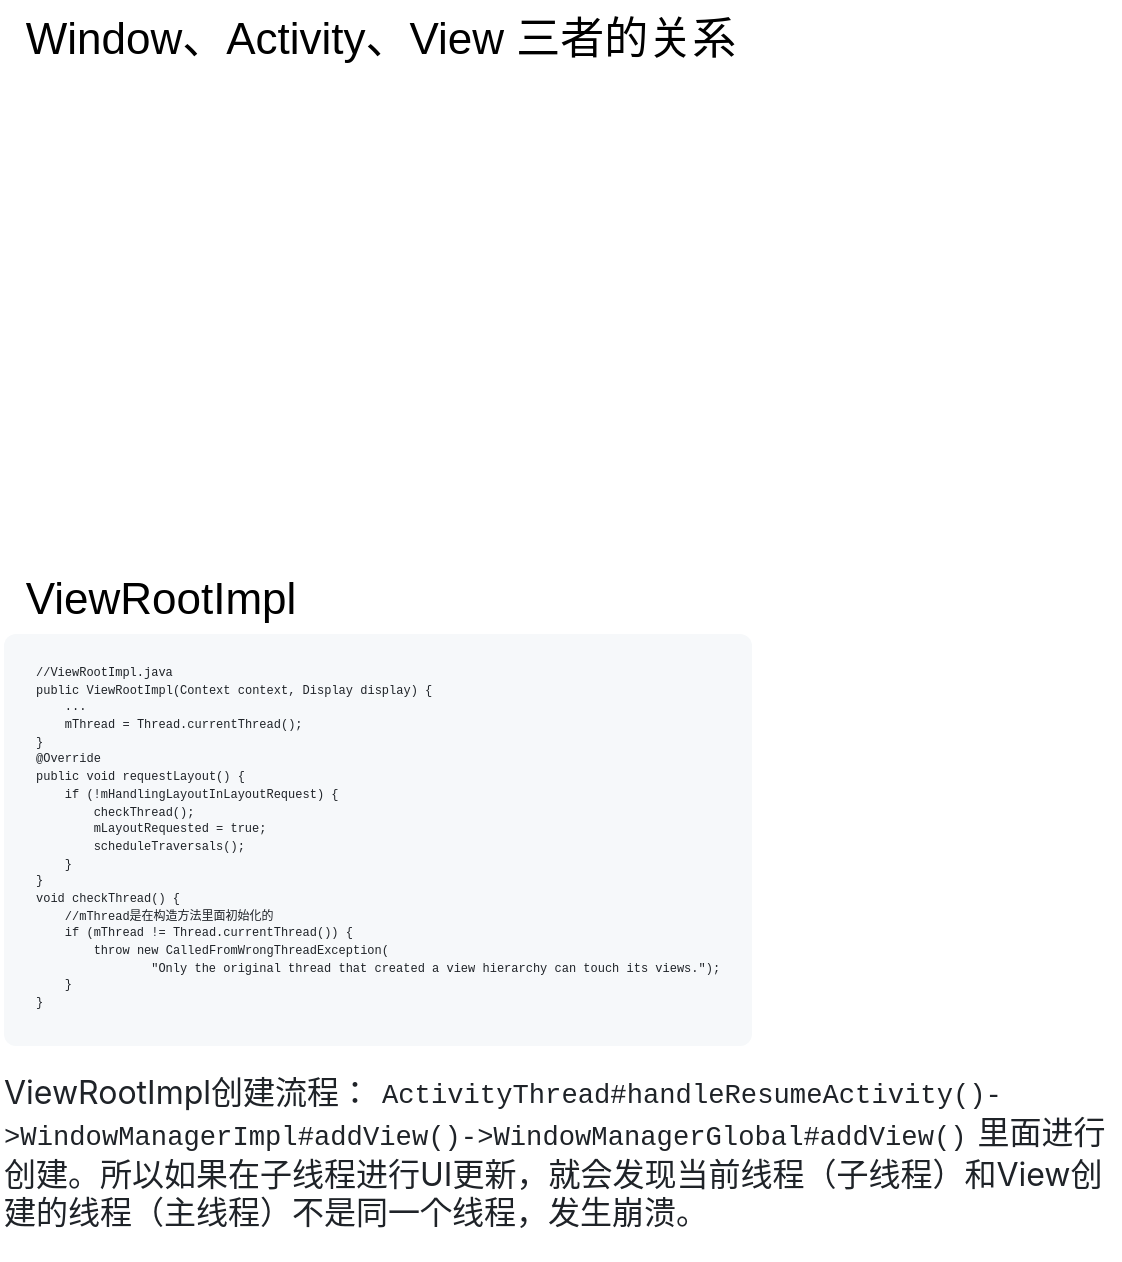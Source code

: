 <mxfile version="24.1.0" type="device">
  <diagram name="第 1 页" id="5Zr6SELExDYOAz1aSCMT">
    <mxGraphModel dx="954" dy="727" grid="1" gridSize="10" guides="1" tooltips="1" connect="1" arrows="1" fold="1" page="1" pageScale="1" pageWidth="827" pageHeight="1169" math="0" shadow="0">
      <root>
        <mxCell id="0" />
        <mxCell id="1" parent="0" />
        <mxCell id="MaTj0o2Hq8-18wUdmabe-1" value="&lt;span style=&quot;color: rgb(31, 35, 40); font-family: -apple-system, &amp;quot;system-ui&amp;quot;, &amp;quot;Segoe UI&amp;quot;, &amp;quot;Noto Sans&amp;quot;, Helvetica, Arial, sans-serif, &amp;quot;Apple Color Emoji&amp;quot;, &amp;quot;Segoe UI Emoji&amp;quot;; font-size: 16px; font-style: normal; font-variant-ligatures: normal; font-variant-caps: normal; font-weight: 400; letter-spacing: normal; orphans: 2; text-align: start; text-indent: 0px; text-transform: none; widows: 2; word-spacing: 0px; -webkit-text-stroke-width: 0px; white-space: normal; background-color: rgb(255, 255, 255); text-decoration-thickness: initial; text-decoration-style: initial; text-decoration-color: initial; display: inline !important; float: none;&quot;&gt;ViewRootImpl创建流程：&lt;/span&gt;&lt;code style=&quot;box-sizing: border-box; font-family: var(--fontStack-monospace, ui-monospace, SFMono-Regular, SF Mono, Menlo, Consolas, Liberation Mono, monospace); font-size: 13.6px; padding: 0.2em 0.4em; margin: 0px; white-space: break-spaces; background-color: var(--bgColor-neutral-muted, var(--color-neutral-muted)); border-radius: 6px; color: rgb(31, 35, 40); font-style: normal; font-variant-ligatures: normal; font-variant-caps: normal; font-weight: 400; letter-spacing: normal; orphans: 2; text-align: start; text-indent: 0px; text-transform: none; widows: 2; word-spacing: 0px; -webkit-text-stroke-width: 0px; text-decoration-thickness: initial; text-decoration-style: initial; text-decoration-color: initial;&quot;&gt;ActivityThread#handleResumeActivity()-&amp;gt;WindowManagerImpl#addView()-&amp;gt;WindowManagerGlobal#addView()&lt;/code&gt;&lt;span style=&quot;color: rgb(31, 35, 40); font-family: -apple-system, &amp;quot;system-ui&amp;quot;, &amp;quot;Segoe UI&amp;quot;, &amp;quot;Noto Sans&amp;quot;, Helvetica, Arial, sans-serif, &amp;quot;Apple Color Emoji&amp;quot;, &amp;quot;Segoe UI Emoji&amp;quot;; font-size: 16px; font-style: normal; font-variant-ligatures: normal; font-variant-caps: normal; font-weight: 400; letter-spacing: normal; orphans: 2; text-align: start; text-indent: 0px; text-transform: none; widows: 2; word-spacing: 0px; -webkit-text-stroke-width: 0px; white-space: normal; background-color: rgb(255, 255, 255); text-decoration-thickness: initial; text-decoration-style: initial; text-decoration-color: initial; display: inline !important; float: none;&quot;&gt;里面进行创建。所以如果在子线程进行UI更新，就会发现当前线程（子线程）和View创建的线程（主线程）不是同一个线程，发生崩溃。&lt;/span&gt;" style="text;whiteSpace=wrap;html=1;" parent="1" vertex="1">
          <mxGeometry x="80" y="540" width="560" height="100" as="geometry" />
        </mxCell>
        <mxCell id="MaTj0o2Hq8-18wUdmabe-2" value="ViewRootImpl" style="text;html=1;align=center;verticalAlign=middle;resizable=0;points=[];autosize=1;strokeColor=none;fillColor=none;fontSize=22;" parent="1" vertex="1">
          <mxGeometry x="80" y="290" width="160" height="40" as="geometry" />
        </mxCell>
        <mxCell id="MaTj0o2Hq8-18wUdmabe-3" value="Window、Activity、View 三者的关系" style="text;html=1;align=center;verticalAlign=middle;resizable=0;points=[];autosize=1;strokeColor=none;fillColor=none;fontSize=22;" parent="1" vertex="1">
          <mxGeometry x="80" y="10" width="380" height="40" as="geometry" />
        </mxCell>
        <UserObject label="&lt;pre style=&quot;box-sizing: border-box; font-family: var(--fontStack-monospace, ui-monospace, SFMono-Regular, SF Mono, Menlo, Consolas, Liberation Mono, monospace); font-size: 6px; margin-top: 0px; margin-bottom: 0px; overflow-wrap: normal; padding: 16px; overflow: auto; line-height: 1.45; color: rgb(31, 35, 40); background-color: rgb(246, 248, 250); border-radius: 6px; word-break: normal; min-height: 52px; font-style: normal; font-variant-ligatures: normal; font-variant-caps: normal; font-weight: 400; letter-spacing: normal; orphans: 2; text-align: start; text-indent: 0px; text-transform: none; widows: 2; word-spacing: 0px; -webkit-text-stroke-width: 0px; text-decoration-thickness: initial; text-decoration-style: initial; text-decoration-color: initial;&quot;&gt;&lt;span style=&quot;box-sizing: border-box; color: var(--color-prettylights-syntax-comment); font-size: 6px;&quot; class=&quot;pl-c&quot;&gt;//ViewRootImpl.java&lt;/span&gt;&#xa;&lt;span style=&quot;box-sizing: border-box; color: var(--color-prettylights-syntax-keyword); font-size: 6px;&quot; class=&quot;pl-k&quot;&gt;public&lt;/span&gt; &lt;span style=&quot;box-sizing: border-box; font-size: 6px;&quot; class=&quot;pl-s1&quot;&gt;ViewRootImpl&lt;/span&gt;(&lt;span style=&quot;box-sizing: border-box; color: var(--color-prettylights-syntax-storage-modifier-import); font-size: 6px;&quot; class=&quot;pl-smi&quot;&gt;Context&lt;/span&gt; &lt;span style=&quot;box-sizing: border-box; font-size: 6px;&quot; class=&quot;pl-s1&quot;&gt;context&lt;/span&gt;, &lt;span style=&quot;box-sizing: border-box; color: var(--color-prettylights-syntax-storage-modifier-import); font-size: 6px;&quot; class=&quot;pl-smi&quot;&gt;Display&lt;/span&gt; &lt;span style=&quot;box-sizing: border-box; font-size: 6px;&quot; class=&quot;pl-s1&quot;&gt;display&lt;/span&gt;) {&#xa;    ...&#xa;    &lt;span style=&quot;box-sizing: border-box; font-size: 6px;&quot; class=&quot;pl-s1&quot;&gt;mThread&lt;/span&gt; = &lt;span style=&quot;box-sizing: border-box; color: var(--color-prettylights-syntax-storage-modifier-import); font-size: 6px;&quot; class=&quot;pl-smi&quot;&gt;Thread&lt;/span&gt;.&lt;span style=&quot;box-sizing: border-box; color: var(--color-prettylights-syntax-entity); font-size: 6px;&quot; class=&quot;pl-en&quot;&gt;currentThread&lt;/span&gt;();&#xa;}&#xa;&lt;span style=&quot;box-sizing: border-box; color: var(--color-prettylights-syntax-constant); font-size: 6px;&quot; class=&quot;pl-c1&quot;&gt;@&lt;/span&gt;&lt;span style=&quot;box-sizing: border-box; color: var(--color-prettylights-syntax-constant); font-size: 6px;&quot; class=&quot;pl-c1&quot;&gt;Override&lt;/span&gt;&#xa;&lt;span style=&quot;box-sizing: border-box; color: var(--color-prettylights-syntax-keyword); font-size: 6px;&quot; class=&quot;pl-k&quot;&gt;public&lt;/span&gt; &lt;span style=&quot;box-sizing: border-box; color: var(--color-prettylights-syntax-storage-modifier-import); font-size: 6px;&quot; class=&quot;pl-smi&quot;&gt;void&lt;/span&gt; &lt;span style=&quot;box-sizing: border-box; font-size: 6px;&quot; class=&quot;pl-s1&quot;&gt;requestLayout&lt;/span&gt;() {&#xa;    &lt;span style=&quot;box-sizing: border-box; color: var(--color-prettylights-syntax-keyword); font-size: 6px;&quot; class=&quot;pl-k&quot;&gt;if&lt;/span&gt; (!&lt;span style=&quot;box-sizing: border-box; font-size: 6px;&quot; class=&quot;pl-s1&quot;&gt;mHandlingLayoutInLayoutRequest&lt;/span&gt;) {&#xa;        &lt;span style=&quot;box-sizing: border-box; color: var(--color-prettylights-syntax-entity); font-size: 6px;&quot; class=&quot;pl-en&quot;&gt;checkThread&lt;/span&gt;();&#xa;        &lt;span style=&quot;box-sizing: border-box; font-size: 6px;&quot; class=&quot;pl-s1&quot;&gt;mLayoutRequested&lt;/span&gt; = &lt;span style=&quot;box-sizing: border-box; color: var(--color-prettylights-syntax-constant); font-size: 6px;&quot; class=&quot;pl-c1&quot;&gt;true&lt;/span&gt;;&#xa;        &lt;span style=&quot;box-sizing: border-box; color: var(--color-prettylights-syntax-entity); font-size: 6px;&quot; class=&quot;pl-en&quot;&gt;scheduleTraversals&lt;/span&gt;();&#xa;    }&#xa;}&#xa;&lt;span style=&quot;box-sizing: border-box; color: var(--color-prettylights-syntax-storage-modifier-import); font-size: 6px;&quot; class=&quot;pl-smi&quot;&gt;void&lt;/span&gt; &lt;span style=&quot;box-sizing: border-box; font-size: 6px;&quot; class=&quot;pl-s1&quot;&gt;checkThread&lt;/span&gt;() {&#xa;    &lt;span style=&quot;box-sizing: border-box; color: var(--color-prettylights-syntax-comment); font-size: 6px;&quot; class=&quot;pl-c&quot;&gt;//mThread是在构造方法里面初始化的&lt;/span&gt;&#xa;    &lt;span style=&quot;box-sizing: border-box; color: var(--color-prettylights-syntax-keyword); font-size: 6px;&quot; class=&quot;pl-k&quot;&gt;if&lt;/span&gt; (&lt;span style=&quot;box-sizing: border-box; font-size: 6px;&quot; class=&quot;pl-s1&quot;&gt;mThread&lt;/span&gt; != &lt;span style=&quot;box-sizing: border-box; color: var(--color-prettylights-syntax-storage-modifier-import); font-size: 6px;&quot; class=&quot;pl-smi&quot;&gt;Thread&lt;/span&gt;.&lt;span style=&quot;box-sizing: border-box; color: var(--color-prettylights-syntax-entity); font-size: 6px;&quot; class=&quot;pl-en&quot;&gt;currentThread&lt;/span&gt;()) {&#xa;        &lt;span style=&quot;box-sizing: border-box; color: var(--color-prettylights-syntax-keyword); font-size: 6px;&quot; class=&quot;pl-k&quot;&gt;throw&lt;/span&gt; &lt;span style=&quot;box-sizing: border-box; color: var(--color-prettylights-syntax-keyword); font-size: 6px;&quot; class=&quot;pl-k&quot;&gt;new&lt;/span&gt; &lt;span style=&quot;box-sizing: border-box; color: var(--color-prettylights-syntax-storage-modifier-import); font-size: 6px;&quot; class=&quot;pl-smi&quot;&gt;CalledFromWrongThreadException&lt;/span&gt;(&#xa;                &lt;span style=&quot;box-sizing: border-box; color: var(--color-prettylights-syntax-string); font-size: 6px;&quot; class=&quot;pl-s&quot;&gt;&quot;Only the original thread that created a view hierarchy can touch its views.&quot;&lt;/span&gt;);&#xa;    }&#xa;}&lt;/pre&gt;" link="&lt;pre style=&quot;box-sizing: border-box; font-family: var(--fontStack-monospace, ui-monospace, SFMono-Regular, SF Mono, Menlo, Consolas, Liberation Mono, monospace); font-size: 13.6px; margin-top: 0px; margin-bottom: 0px; overflow-wrap: normal; padding: 16px; overflow: auto; line-height: 1.45; color: rgb(31, 35, 40); background-color: rgb(246, 248, 250); border-radius: 6px; word-break: normal; min-height: 52px; font-style: normal; font-variant-ligatures: normal; font-variant-caps: normal; font-weight: 400; letter-spacing: normal; orphans: 2; text-align: start; text-indent: 0px; text-transform: none; widows: 2; word-spacing: 0px; -webkit-text-stroke-width: 0px; text-decoration-thickness: initial; text-decoration-style: initial; text-decoration-color: initial;&quot;&gt;&lt;span class=&quot;pl-c&quot; style=&quot;box-sizing: border-box; color: var(--color-prettylights-syntax-comment);&quot;&gt;//ViewRootImpl.java&lt;/span&gt;&#xa;&lt;span class=&quot;pl-k&quot; style=&quot;box-sizing: border-box; color: var(--color-prettylights-syntax-keyword);&quot;&gt;public&lt;/span&gt; &lt;span class=&quot;pl-s1&quot; style=&quot;box-sizing: border-box;&quot;&gt;ViewRootImpl&lt;/span&gt;(&lt;span class=&quot;pl-smi&quot; style=&quot;box-sizing: border-box; color: var(--color-prettylights-syntax-storage-modifier-import);&quot;&gt;Context&lt;/span&gt; &lt;span class=&quot;pl-s1&quot; style=&quot;box-sizing: border-box;&quot;&gt;context&lt;/span&gt;, &lt;span class=&quot;pl-smi&quot; style=&quot;box-sizing: border-box; color: var(--color-prettylights-syntax-storage-modifier-import);&quot;&gt;Display&lt;/span&gt; &lt;span class=&quot;pl-s1&quot; style=&quot;box-sizing: border-box;&quot;&gt;display&lt;/span&gt;) {&#xa;    ...&#xa;    &lt;span class=&quot;pl-s1&quot; style=&quot;box-sizing: border-box;&quot;&gt;mThread&lt;/span&gt; = &lt;span class=&quot;pl-smi&quot; style=&quot;box-sizing: border-box; color: var(--color-prettylights-syntax-storage-modifier-import);&quot;&gt;Thread&lt;/span&gt;.&lt;span class=&quot;pl-en&quot; style=&quot;box-sizing: border-box; color: var(--color-prettylights-syntax-entity);&quot;&gt;currentThread&lt;/span&gt;();&#xa;}&#xa;&lt;span class=&quot;pl-c1&quot; style=&quot;box-sizing: border-box; color: var(--color-prettylights-syntax-constant);&quot;&gt;@&lt;/span&gt;&lt;span class=&quot;pl-c1&quot; style=&quot;box-sizing: border-box; color: var(--color-prettylights-syntax-constant);&quot;&gt;Override&lt;/span&gt;&#xa;&lt;span class=&quot;pl-k&quot; style=&quot;box-sizing: border-box; color: var(--color-prettylights-syntax-keyword);&quot;&gt;public&lt;/span&gt; &lt;span class=&quot;pl-smi&quot; style=&quot;box-sizing: border-box; color: var(--color-prettylights-syntax-storage-modifier-import);&quot;&gt;void&lt;/span&gt; &lt;span class=&quot;pl-s1&quot; style=&quot;box-sizing: border-box;&quot;&gt;requestLayout&lt;/span&gt;() {&#xa;    &lt;span class=&quot;pl-k&quot; style=&quot;box-sizing: border-box; color: var(--color-prettylights-syntax-keyword);&quot;&gt;if&lt;/span&gt; (!&lt;span class=&quot;pl-s1&quot; style=&quot;box-sizing: border-box;&quot;&gt;mHandlingLayoutInLayoutRequest&lt;/span&gt;) {&#xa;        &lt;span class=&quot;pl-en&quot; style=&quot;box-sizing: border-box; color: var(--color-prettylights-syntax-entity);&quot;&gt;checkThread&lt;/span&gt;();&#xa;        &lt;span class=&quot;pl-s1&quot; style=&quot;box-sizing: border-box;&quot;&gt;mLayoutRequested&lt;/span&gt; = &lt;span class=&quot;pl-c1&quot; style=&quot;box-sizing: border-box; color: var(--color-prettylights-syntax-constant);&quot;&gt;true&lt;/span&gt;;&#xa;        &lt;span class=&quot;pl-en&quot; style=&quot;box-sizing: border-box; color: var(--color-prettylights-syntax-entity);&quot;&gt;scheduleTraversals&lt;/span&gt;();&#xa;    }&#xa;}&#xa;&lt;span class=&quot;pl-smi&quot; style=&quot;box-sizing: border-box; color: var(--color-prettylights-syntax-storage-modifier-import);&quot;&gt;void&lt;/span&gt; &lt;span class=&quot;pl-s1&quot; style=&quot;box-sizing: border-box;&quot;&gt;checkThread&lt;/span&gt;() {&#xa;    &lt;span class=&quot;pl-c&quot; style=&quot;box-sizing: border-box; color: var(--color-prettylights-syntax-comment);&quot;&gt;//mThread是在构造方法里面初始化的&lt;/span&gt;&#xa;    &lt;span class=&quot;pl-k&quot; style=&quot;box-sizing: border-box; color: var(--color-prettylights-syntax-keyword);&quot;&gt;if&lt;/span&gt; (&lt;span class=&quot;pl-s1&quot; style=&quot;box-sizing: border-box;&quot;&gt;mThread&lt;/span&gt; != &lt;span class=&quot;pl-smi&quot; style=&quot;box-sizing: border-box; color: var(--color-prettylights-syntax-storage-modifier-import);&quot;&gt;Thread&lt;/span&gt;.&lt;span class=&quot;pl-en&quot; style=&quot;box-sizing: border-box; color: var(--color-prettylights-syntax-entity);&quot;&gt;currentThread&lt;/span&gt;()) {&#xa;        &lt;span class=&quot;pl-k&quot; style=&quot;box-sizing: border-box; color: var(--color-prettylights-syntax-keyword);&quot;&gt;throw&lt;/span&gt; &lt;span class=&quot;pl-k&quot; style=&quot;box-sizing: border-box; color: var(--color-prettylights-syntax-keyword);&quot;&gt;new&lt;/span&gt; &lt;span class=&quot;pl-smi&quot; style=&quot;box-sizing: border-box; color: var(--color-prettylights-syntax-storage-modifier-import);&quot;&gt;CalledFromWrongThreadException&lt;/span&gt;(&#xa;                &lt;span class=&quot;pl-s&quot; style=&quot;box-sizing: border-box; color: var(--color-prettylights-syntax-string);&quot;&gt;&quot;Only the original thread that created a view hierarchy can touch its views.&quot;&lt;/span&gt;);&#xa;    }&#xa;}&lt;/pre&gt;" id="MaTj0o2Hq8-18wUdmabe-4">
          <mxCell style="text;whiteSpace=wrap;html=1;fontSize=6;" parent="1" vertex="1">
            <mxGeometry x="80" y="320" width="380" height="220" as="geometry" />
          </mxCell>
        </UserObject>
      </root>
    </mxGraphModel>
  </diagram>
</mxfile>

